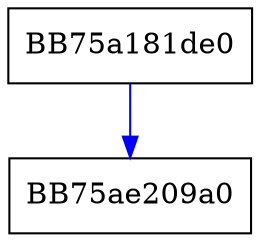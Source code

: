 digraph lock {
  node [shape="box"];
  graph [splines=ortho];
  BB75a181de0 -> BB75ae209a0 [color="blue"];
}